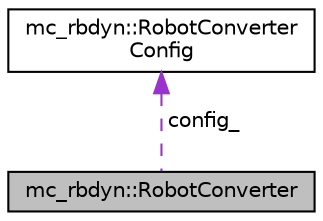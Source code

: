 digraph "mc_rbdyn::RobotConverter"
{
 // INTERACTIVE_SVG=YES
  edge [fontname="Helvetica",fontsize="10",labelfontname="Helvetica",labelfontsize="10"];
  node [fontname="Helvetica",fontsize="10",shape=record];
  Node1 [label="mc_rbdyn::RobotConverter",height=0.2,width=0.4,color="black", fillcolor="grey75", style="filled", fontcolor="black"];
  Node2 -> Node1 [dir="back",color="darkorchid3",fontsize="10",style="dashed",label=" config_" ,fontname="Helvetica"];
  Node2 [label="mc_rbdyn::RobotConverter\lConfig",height=0.2,width=0.4,color="black", fillcolor="white", style="filled",URL="$structmc__rbdyn_1_1RobotConverterConfig.html",tooltip="Configuration for mc_rbdyn::RobotConverter. "];
}
